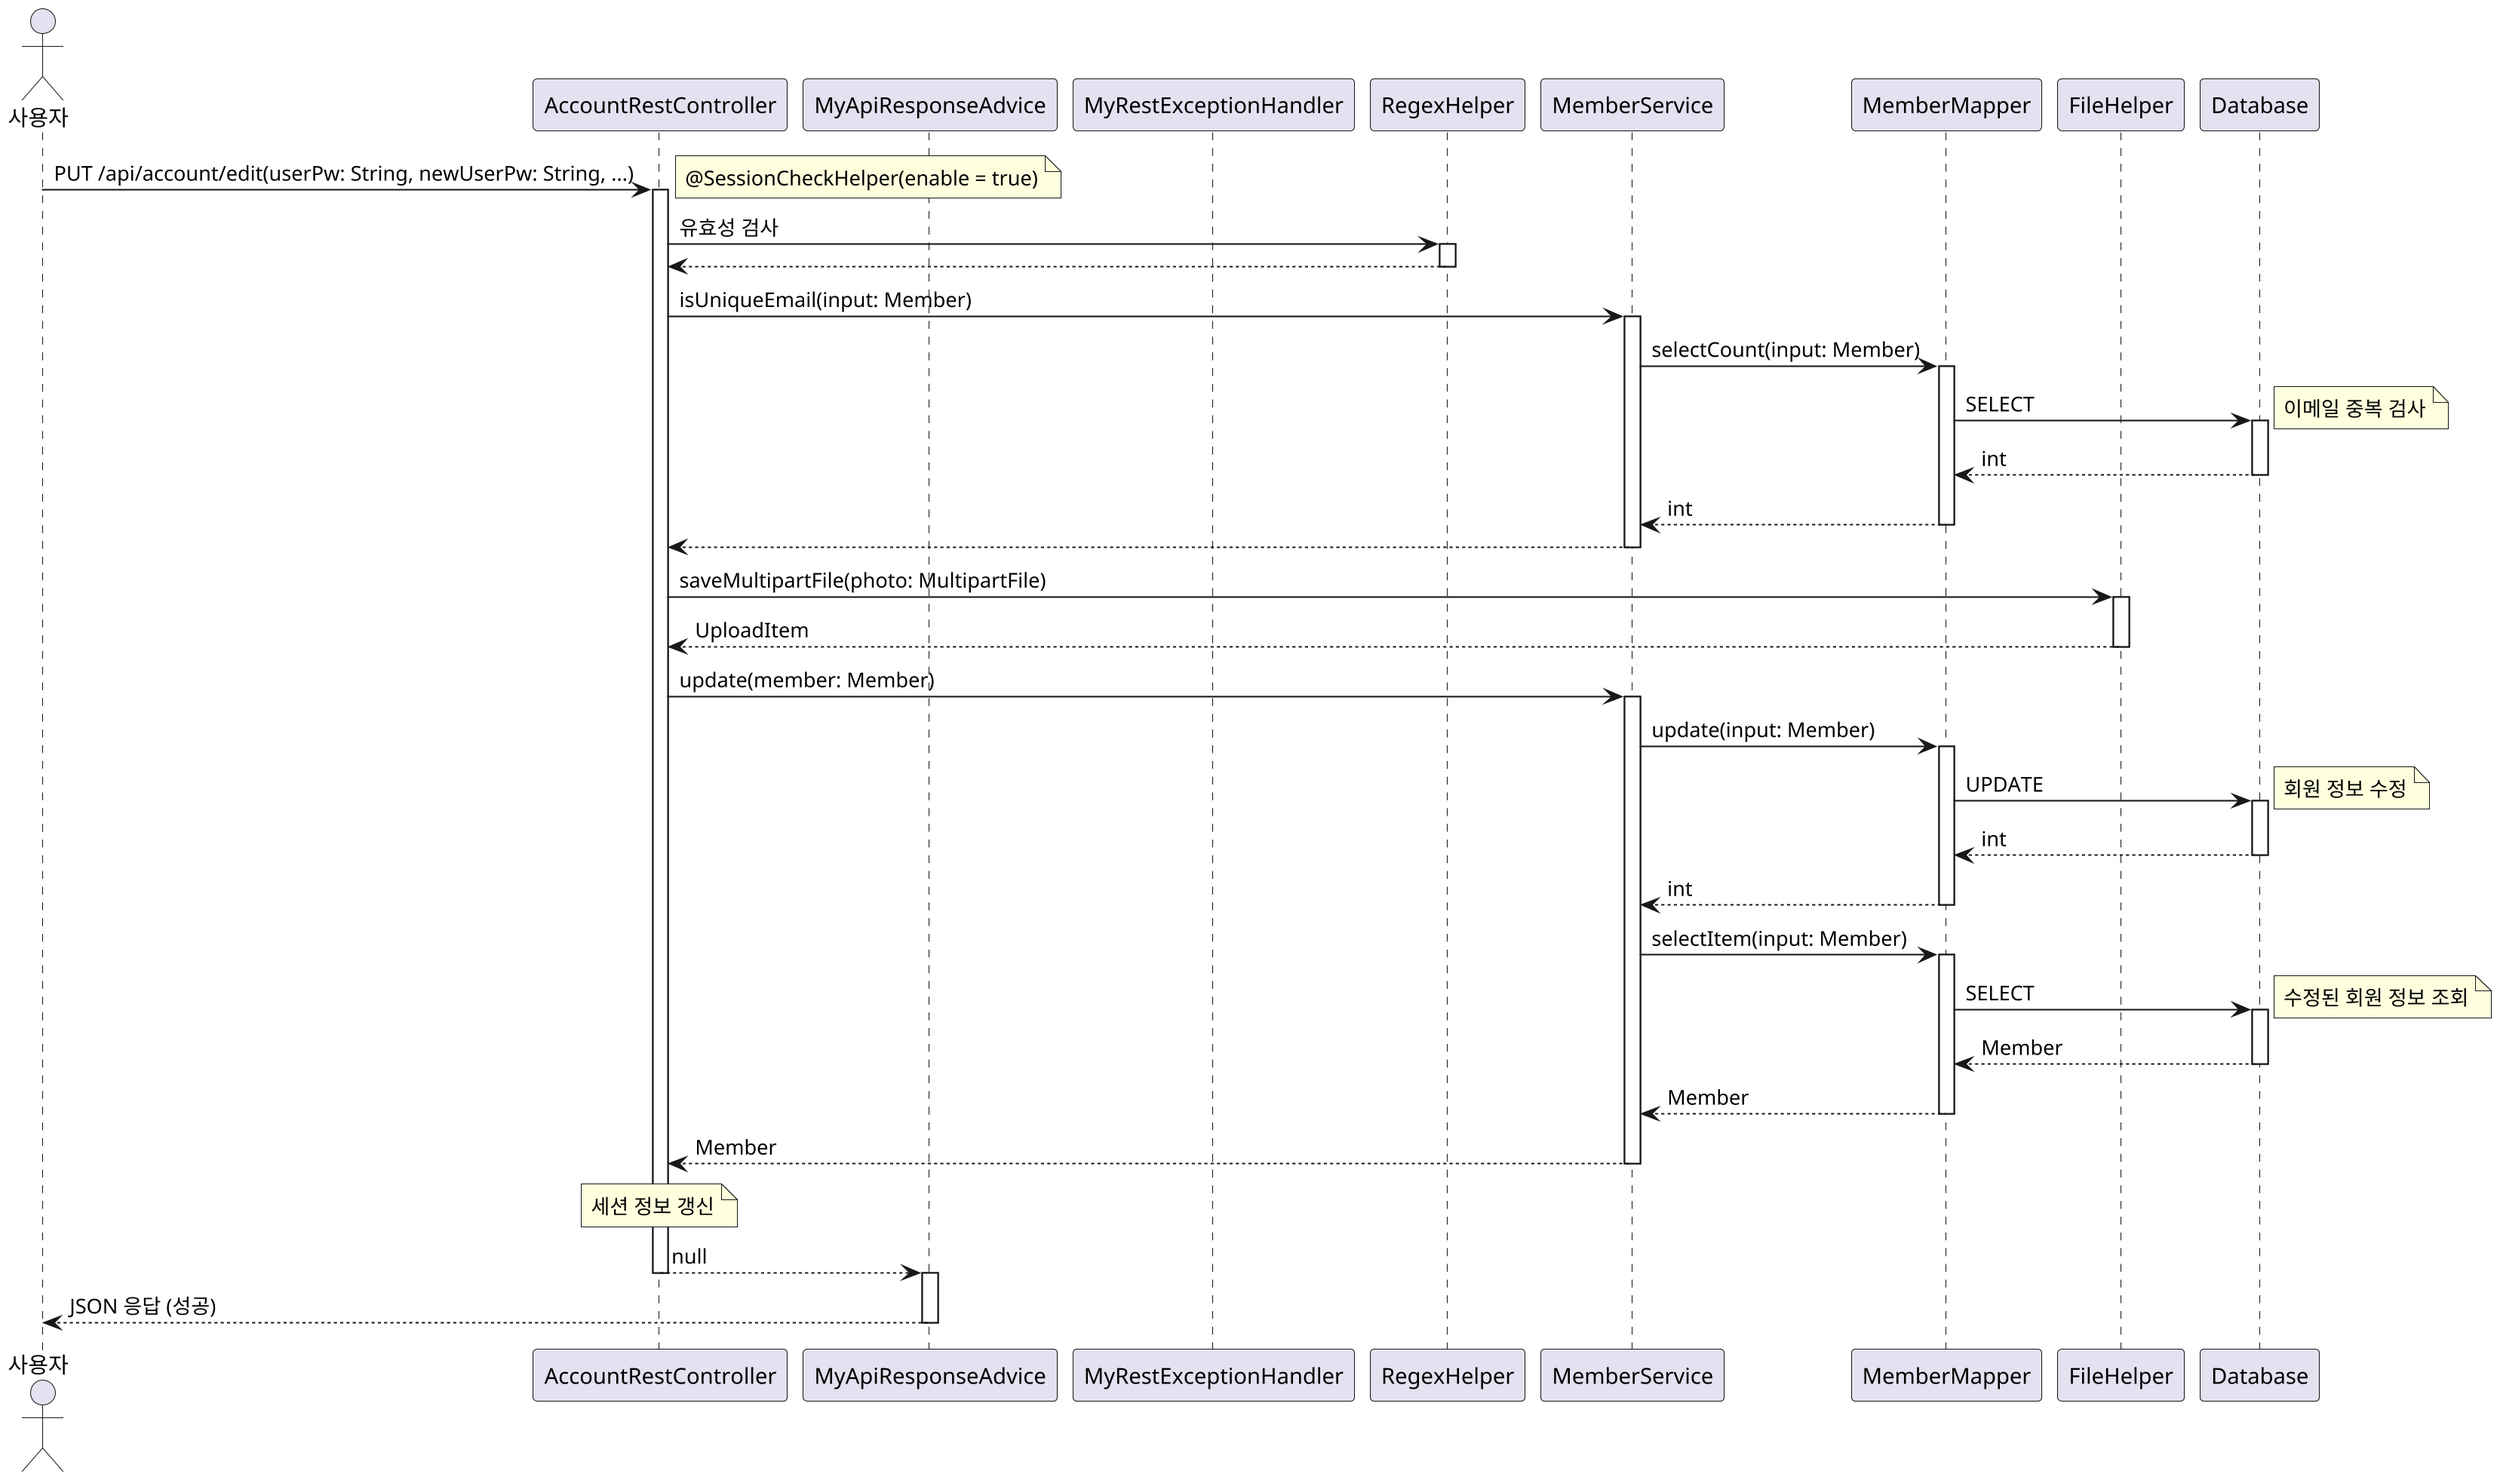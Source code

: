 @startuml
skinparam dpi 200

actor Actor as "사용자"
participant AccountRestController
participant MyApiResponseAdvice
participant MyRestExceptionHandler
participant RegexHelper
participant MemberService
participant MemberMapper
participant FileHelper
participant Database

Actor -> AccountRestController: PUT /api/account/edit(userPw: String, newUserPw: String, ...)
activate AccountRestController
note right: @SessionCheckHelper(enable = true)

AccountRestController -> RegexHelper: 유효성 검사
activate RegexHelper
RegexHelper --> AccountRestController
deactivate RegexHelper

AccountRestController -> MemberService: isUniqueEmail(input: Member)
activate MemberService
MemberService -> MemberMapper: selectCount(input: Member)
activate MemberMapper
MemberMapper -> Database: SELECT
activate Database
note right: 이메일 중복 검사
Database --> MemberMapper: int
deactivate Database
MemberMapper --> MemberService: int
deactivate MemberMapper
MemberService --> AccountRestController
deactivate MemberService

AccountRestController -> FileHelper: saveMultipartFile(photo: MultipartFile)
activate FileHelper
FileHelper --> AccountRestController: UploadItem
deactivate FileHelper

AccountRestController -> MemberService: update(member: Member)
activate MemberService
MemberService -> MemberMapper: update(input: Member)
activate MemberMapper
MemberMapper -> Database: UPDATE
activate Database
note right: 회원 정보 수정
Database --> MemberMapper: int
deactivate Database
MemberMapper --> MemberService: int
deactivate MemberMapper

MemberService -> MemberMapper: selectItem(input: Member)
activate MemberMapper
MemberMapper -> Database: SELECT
activate Database
note right: 수정된 회원 정보 조회
Database --> MemberMapper: Member
deactivate Database
MemberMapper --> MemberService: Member
deactivate MemberMapper
MemberService --> AccountRestController: Member
deactivate MemberService

note over AccountRestController: 세션 정보 갱신

AccountRestController --> MyApiResponseAdvice: null
deactivate AccountRestController
activate MyApiResponseAdvice
MyApiResponseAdvice --> Actor: JSON 응답 (성공)
deactivate MyApiResponseAdvice

@enduml
